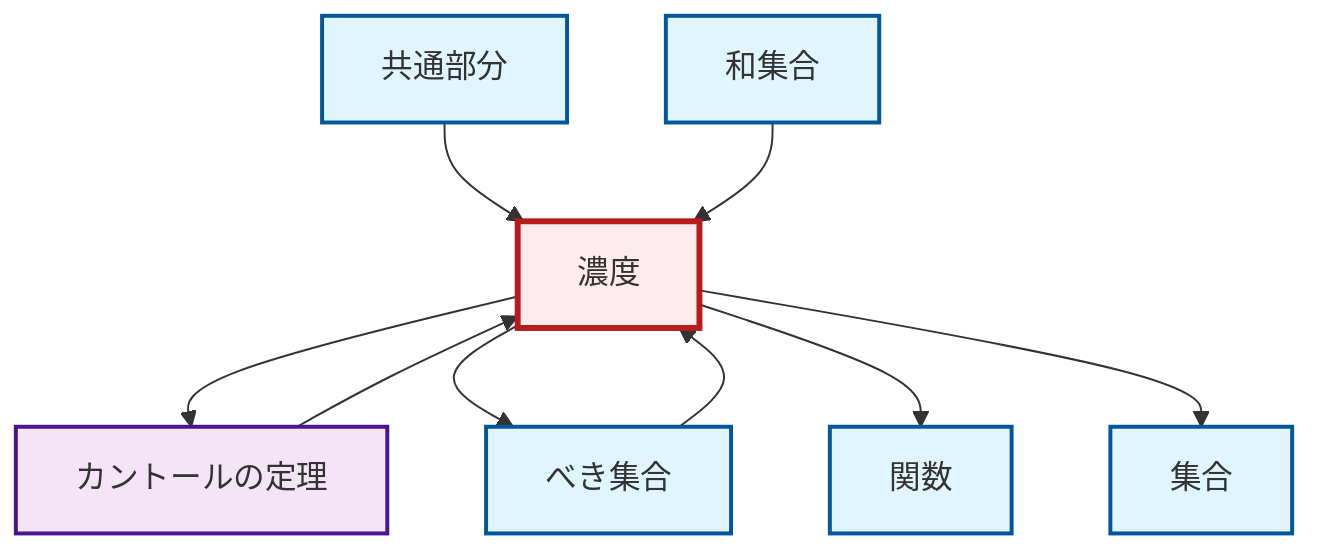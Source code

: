 graph TD
    classDef definition fill:#e1f5fe,stroke:#01579b,stroke-width:2px
    classDef theorem fill:#f3e5f5,stroke:#4a148c,stroke-width:2px
    classDef axiom fill:#fff3e0,stroke:#e65100,stroke-width:2px
    classDef example fill:#e8f5e9,stroke:#1b5e20,stroke-width:2px
    classDef current fill:#ffebee,stroke:#b71c1c,stroke-width:3px
    def-set["集合"]:::definition
    def-union["和集合"]:::definition
    thm-cantor["カントールの定理"]:::theorem
    def-function["関数"]:::definition
    def-intersection["共通部分"]:::definition
    def-cardinality["濃度"]:::definition
    def-power-set["べき集合"]:::definition
    def-power-set --> def-cardinality
    def-cardinality --> thm-cantor
    def-intersection --> def-cardinality
    def-cardinality --> def-power-set
    def-cardinality --> def-function
    def-cardinality --> def-set
    thm-cantor --> def-cardinality
    def-union --> def-cardinality
    class def-cardinality current